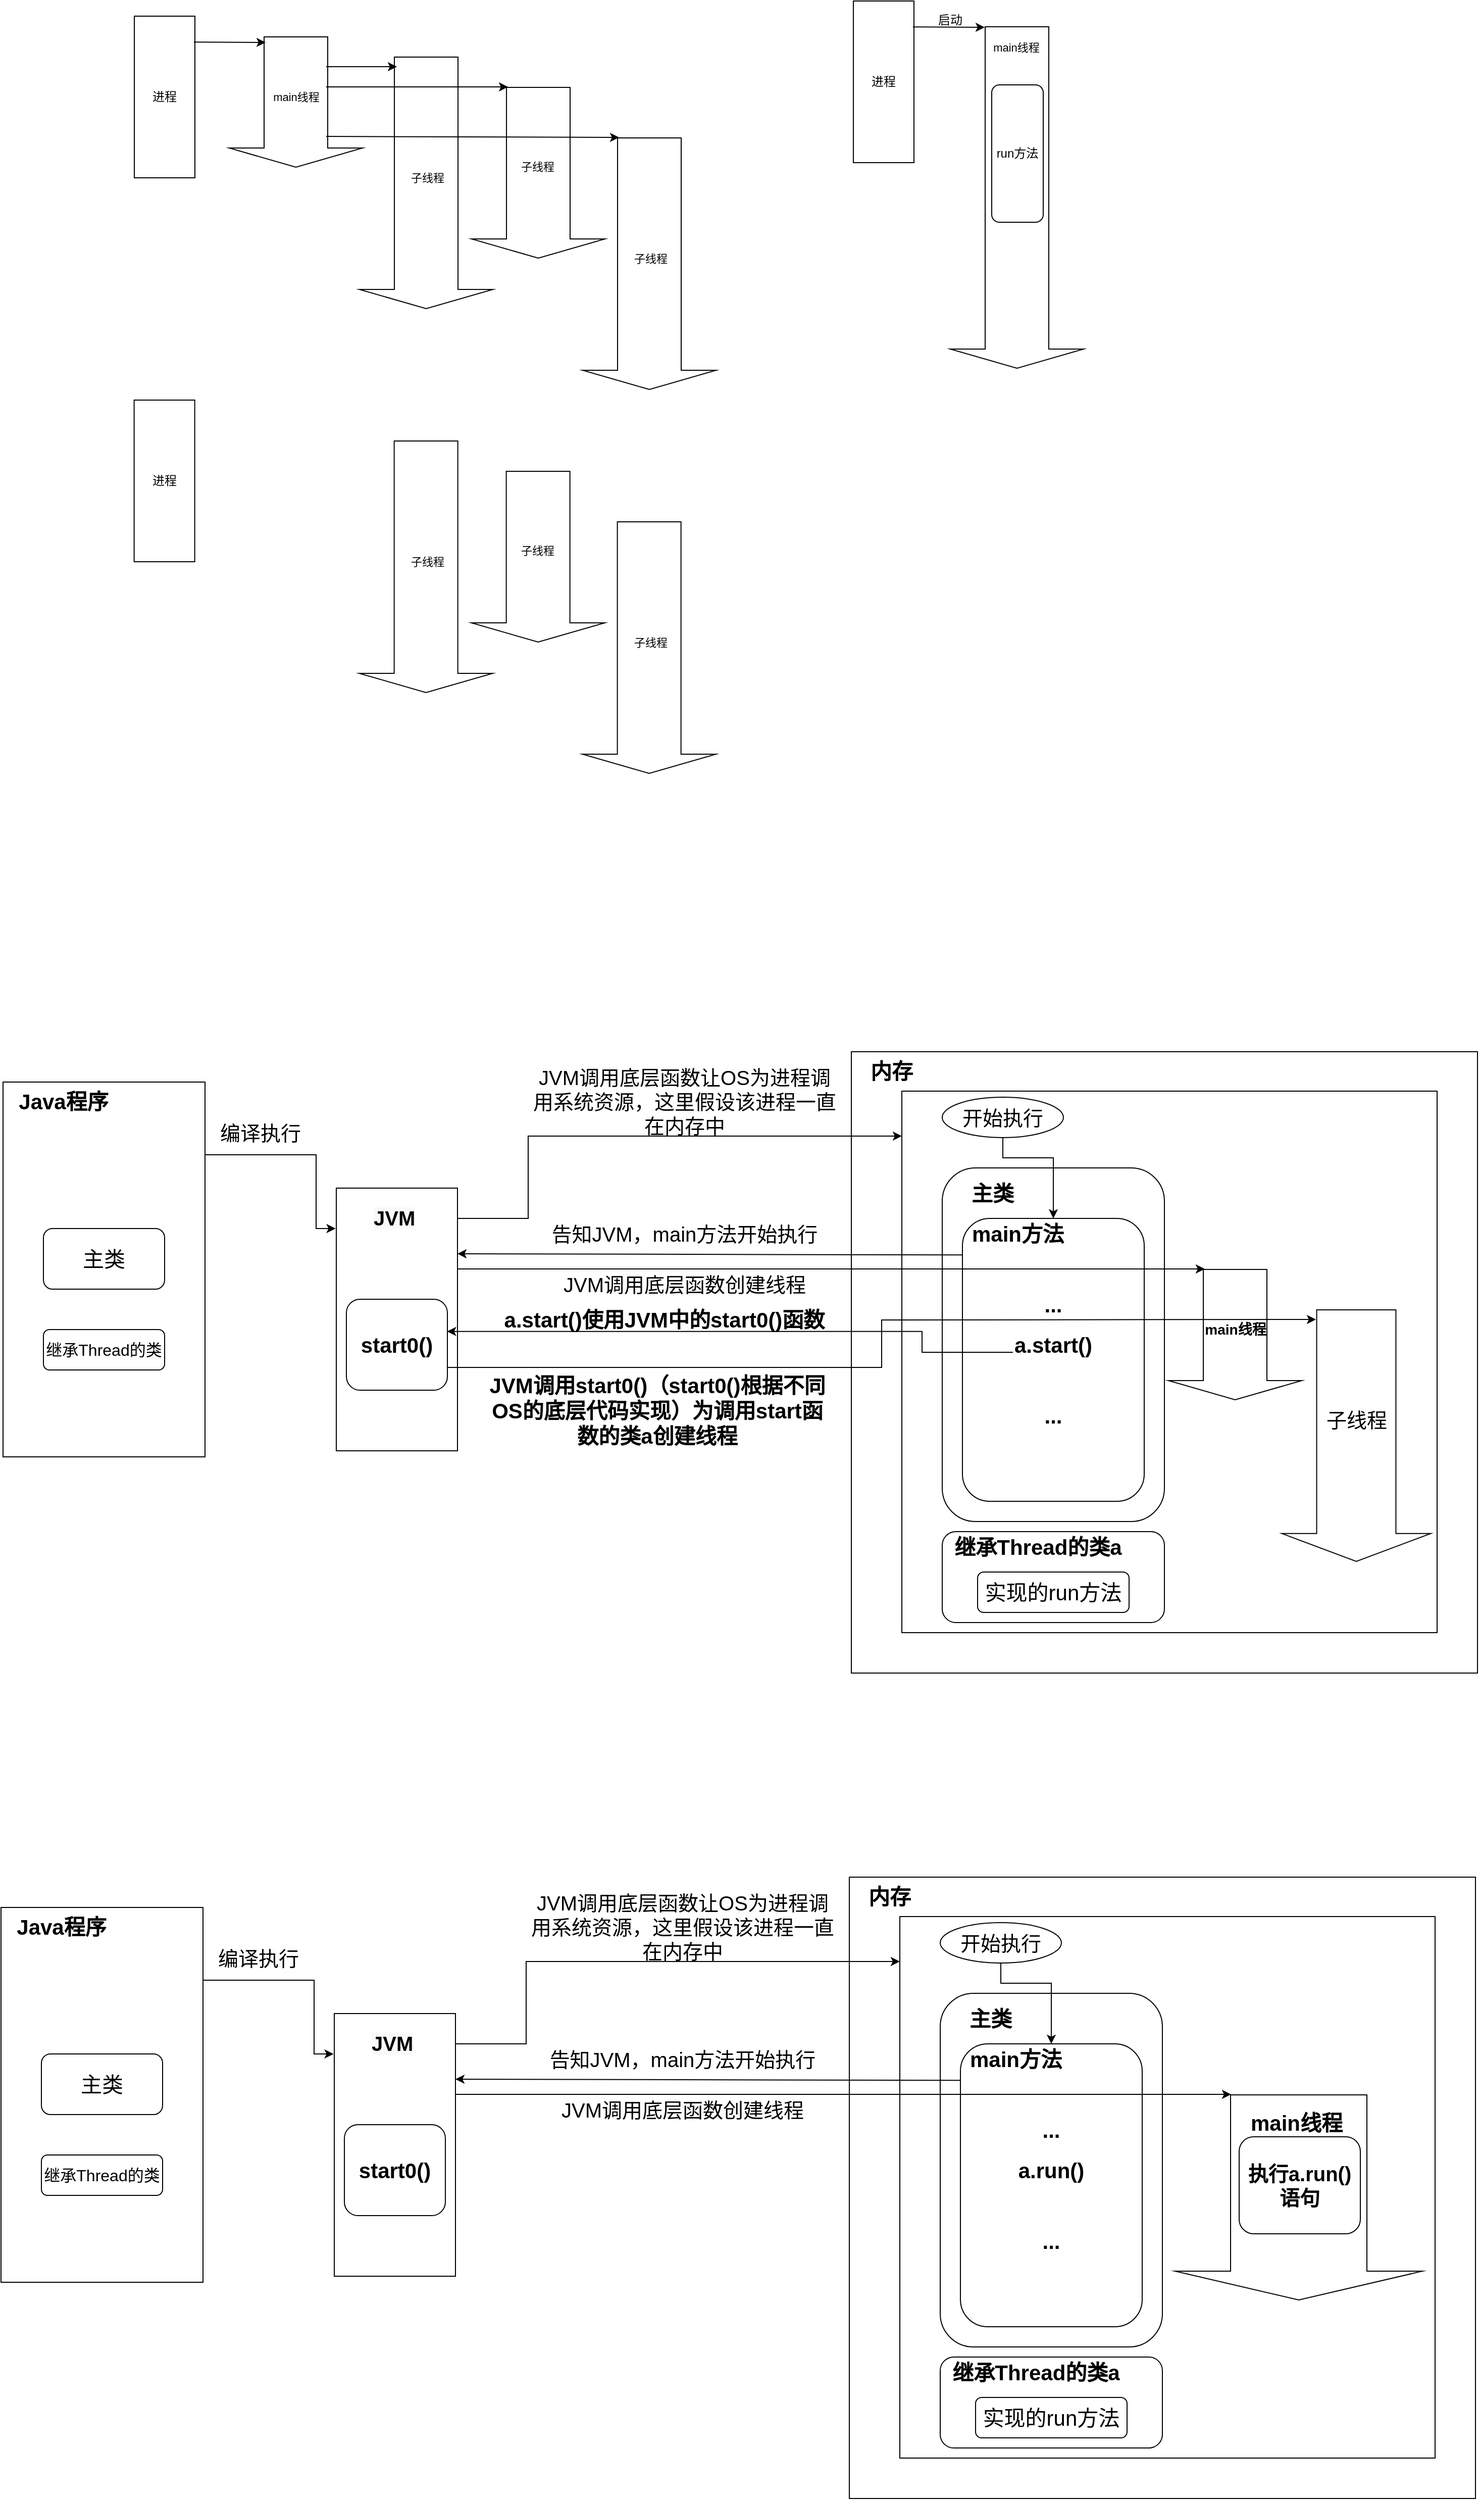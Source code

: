 <mxfile version="20.5.3" type="github">
  <diagram id="oVOBvF3bKzP_bPSG6vSa" name="第 1 页">
    <mxGraphModel dx="1508" dy="663" grid="0" gridSize="10" guides="1" tooltips="1" connect="1" arrows="1" fold="1" page="1" pageScale="1" pageWidth="3300" pageHeight="4681" math="0" shadow="0">
      <root>
        <mxCell id="0" />
        <mxCell id="1" parent="0" />
        <mxCell id="WDRtM0I_3iInOIIH3iHy-63" value="" style="rounded=0;whiteSpace=wrap;html=1;fillColor=none;" vertex="1" parent="1">
          <mxGeometry x="1090" y="1225" width="620" height="615" as="geometry" />
        </mxCell>
        <mxCell id="WDRtM0I_3iInOIIH3iHy-68" value="" style="rounded=0;whiteSpace=wrap;html=1;fillColor=none;" vertex="1" parent="1">
          <mxGeometry x="250" y="1255" width="200" height="371" as="geometry" />
        </mxCell>
        <mxCell id="WDRtM0I_3iInOIIH3iHy-1" value="进程" style="rounded=0;whiteSpace=wrap;html=1;" vertex="1" parent="1">
          <mxGeometry x="380" y="200" width="60" height="160" as="geometry" />
        </mxCell>
        <mxCell id="WDRtM0I_3iInOIIH3iHy-2" value="" style="shape=flexArrow;endArrow=classic;html=1;rounded=0;endWidth=68;endSize=6;width=63;" edge="1" parent="1">
          <mxGeometry width="50" height="50" relative="1" as="geometry">
            <mxPoint x="540" y="220" as="sourcePoint" />
            <mxPoint x="540" y="350" as="targetPoint" />
          </mxGeometry>
        </mxCell>
        <mxCell id="WDRtM0I_3iInOIIH3iHy-5" value="main线程" style="edgeLabel;html=1;align=center;verticalAlign=middle;resizable=0;points=[];" vertex="1" connectable="0" parent="WDRtM0I_3iInOIIH3iHy-2">
          <mxGeometry x="-0.292" y="-7" relative="1" as="geometry">
            <mxPoint x="7" y="14" as="offset" />
          </mxGeometry>
        </mxCell>
        <mxCell id="WDRtM0I_3iInOIIH3iHy-3" value="" style="shape=flexArrow;endArrow=classic;html=1;rounded=0;endWidth=68;endSize=6;width=63;" edge="1" parent="1">
          <mxGeometry width="50" height="50" relative="1" as="geometry">
            <mxPoint x="669" y="240" as="sourcePoint" />
            <mxPoint x="669" y="490" as="targetPoint" />
          </mxGeometry>
        </mxCell>
        <mxCell id="WDRtM0I_3iInOIIH3iHy-6" value="子线程" style="edgeLabel;html=1;align=center;verticalAlign=middle;resizable=0;points=[];" vertex="1" connectable="0" parent="1">
          <mxGeometry x="670" y="360" as="geometry" />
        </mxCell>
        <mxCell id="WDRtM0I_3iInOIIH3iHy-7" value="" style="endArrow=classic;html=1;rounded=0;exitX=0.983;exitY=0.16;exitDx=0;exitDy=0;exitPerimeter=0;" edge="1" parent="1" source="WDRtM0I_3iInOIIH3iHy-1">
          <mxGeometry width="50" height="50" relative="1" as="geometry">
            <mxPoint x="750" y="410" as="sourcePoint" />
            <mxPoint x="510" y="226" as="targetPoint" />
          </mxGeometry>
        </mxCell>
        <mxCell id="WDRtM0I_3iInOIIH3iHy-8" value="" style="endArrow=classic;html=1;rounded=0;exitX=0.983;exitY=0.16;exitDx=0;exitDy=0;exitPerimeter=0;" edge="1" parent="1">
          <mxGeometry width="50" height="50" relative="1" as="geometry">
            <mxPoint x="570" y="250.0" as="sourcePoint" />
            <mxPoint x="640" y="250" as="targetPoint" />
          </mxGeometry>
        </mxCell>
        <mxCell id="WDRtM0I_3iInOIIH3iHy-9" value="" style="shape=flexArrow;endArrow=classic;html=1;rounded=0;endWidth=68;endSize=6;width=63;" edge="1" parent="1">
          <mxGeometry width="50" height="50" relative="1" as="geometry">
            <mxPoint x="780" y="270" as="sourcePoint" />
            <mxPoint x="780" y="440" as="targetPoint" />
          </mxGeometry>
        </mxCell>
        <mxCell id="WDRtM0I_3iInOIIH3iHy-10" value="子线程" style="edgeLabel;html=1;align=center;verticalAlign=middle;resizable=0;points=[];" vertex="1" connectable="0" parent="1">
          <mxGeometry x="780" y="320" as="geometry">
            <mxPoint x="-1" y="29" as="offset" />
          </mxGeometry>
        </mxCell>
        <mxCell id="WDRtM0I_3iInOIIH3iHy-12" value="" style="shape=flexArrow;endArrow=classic;html=1;rounded=0;endWidth=68;endSize=6;width=63;" edge="1" parent="1">
          <mxGeometry width="50" height="50" relative="1" as="geometry">
            <mxPoint x="890" y="320" as="sourcePoint" />
            <mxPoint x="890" y="570" as="targetPoint" />
          </mxGeometry>
        </mxCell>
        <mxCell id="WDRtM0I_3iInOIIH3iHy-13" value="子线程" style="edgeLabel;html=1;align=center;verticalAlign=middle;resizable=0;points=[];" vertex="1" connectable="0" parent="1">
          <mxGeometry x="891" y="440" as="geometry" />
        </mxCell>
        <mxCell id="WDRtM0I_3iInOIIH3iHy-15" value="" style="endArrow=classic;html=1;rounded=0;exitX=0.983;exitY=0.16;exitDx=0;exitDy=0;exitPerimeter=0;" edge="1" parent="1">
          <mxGeometry width="50" height="50" relative="1" as="geometry">
            <mxPoint x="570" y="270" as="sourcePoint" />
            <mxPoint x="750" y="270" as="targetPoint" />
          </mxGeometry>
        </mxCell>
        <mxCell id="WDRtM0I_3iInOIIH3iHy-16" value="" style="endArrow=classic;html=1;rounded=0;exitX=0.983;exitY=0.16;exitDx=0;exitDy=0;exitPerimeter=0;" edge="1" parent="1">
          <mxGeometry width="50" height="50" relative="1" as="geometry">
            <mxPoint x="570" y="319" as="sourcePoint" />
            <mxPoint x="860" y="320" as="targetPoint" />
          </mxGeometry>
        </mxCell>
        <mxCell id="WDRtM0I_3iInOIIH3iHy-17" value="进程" style="rounded=0;whiteSpace=wrap;html=1;" vertex="1" parent="1">
          <mxGeometry x="379.82" y="580" width="60" height="160" as="geometry" />
        </mxCell>
        <mxCell id="WDRtM0I_3iInOIIH3iHy-20" value="" style="shape=flexArrow;endArrow=classic;html=1;rounded=0;endWidth=68;endSize=6;width=63;" edge="1" parent="1">
          <mxGeometry width="50" height="50" relative="1" as="geometry">
            <mxPoint x="668.82" y="620" as="sourcePoint" />
            <mxPoint x="668.82" y="870" as="targetPoint" />
          </mxGeometry>
        </mxCell>
        <mxCell id="WDRtM0I_3iInOIIH3iHy-21" value="子线程" style="edgeLabel;html=1;align=center;verticalAlign=middle;resizable=0;points=[];" vertex="1" connectable="0" parent="1">
          <mxGeometry x="669.82" y="740" as="geometry" />
        </mxCell>
        <mxCell id="WDRtM0I_3iInOIIH3iHy-24" value="" style="shape=flexArrow;endArrow=classic;html=1;rounded=0;endWidth=68;endSize=6;width=63;" edge="1" parent="1">
          <mxGeometry width="50" height="50" relative="1" as="geometry">
            <mxPoint x="779.82" y="650" as="sourcePoint" />
            <mxPoint x="779.82" y="820" as="targetPoint" />
          </mxGeometry>
        </mxCell>
        <mxCell id="WDRtM0I_3iInOIIH3iHy-25" value="子线程" style="edgeLabel;html=1;align=center;verticalAlign=middle;resizable=0;points=[];" vertex="1" connectable="0" parent="1">
          <mxGeometry x="779.82" y="700" as="geometry">
            <mxPoint x="-1" y="29" as="offset" />
          </mxGeometry>
        </mxCell>
        <mxCell id="WDRtM0I_3iInOIIH3iHy-26" value="" style="shape=flexArrow;endArrow=classic;html=1;rounded=0;endWidth=68;endSize=6;width=63;" edge="1" parent="1">
          <mxGeometry width="50" height="50" relative="1" as="geometry">
            <mxPoint x="889.82" y="700" as="sourcePoint" />
            <mxPoint x="889.82" y="950" as="targetPoint" />
          </mxGeometry>
        </mxCell>
        <mxCell id="WDRtM0I_3iInOIIH3iHy-27" value="子线程" style="edgeLabel;html=1;align=center;verticalAlign=middle;resizable=0;points=[];" vertex="1" connectable="0" parent="1">
          <mxGeometry x="890.82" y="820" as="geometry" />
        </mxCell>
        <mxCell id="WDRtM0I_3iInOIIH3iHy-31" value="进程" style="rounded=0;whiteSpace=wrap;html=1;" vertex="1" parent="1">
          <mxGeometry x="1092" y="185" width="60" height="160" as="geometry" />
        </mxCell>
        <mxCell id="WDRtM0I_3iInOIIH3iHy-32" value="" style="shape=flexArrow;endArrow=classic;html=1;rounded=0;endWidth=68;endSize=6;width=63;" edge="1" parent="1">
          <mxGeometry width="50" height="50" relative="1" as="geometry">
            <mxPoint x="1254" y="210" as="sourcePoint" />
            <mxPoint x="1254" y="549" as="targetPoint" />
          </mxGeometry>
        </mxCell>
        <mxCell id="WDRtM0I_3iInOIIH3iHy-33" value="main线程" style="edgeLabel;html=1;align=center;verticalAlign=middle;resizable=0;points=[];" vertex="1" connectable="0" parent="WDRtM0I_3iInOIIH3iHy-32">
          <mxGeometry x="-0.292" y="-7" relative="1" as="geometry">
            <mxPoint x="6" y="-99" as="offset" />
          </mxGeometry>
        </mxCell>
        <mxCell id="WDRtM0I_3iInOIIH3iHy-34" value="" style="endArrow=classic;html=1;rounded=0;exitX=0.983;exitY=0.16;exitDx=0;exitDy=0;exitPerimeter=0;" edge="1" parent="1" source="WDRtM0I_3iInOIIH3iHy-31">
          <mxGeometry width="50" height="50" relative="1" as="geometry">
            <mxPoint x="1462" y="395" as="sourcePoint" />
            <mxPoint x="1222" y="211" as="targetPoint" />
          </mxGeometry>
        </mxCell>
        <mxCell id="WDRtM0I_3iInOIIH3iHy-35" value="启动" style="text;html=1;strokeColor=none;fillColor=none;align=center;verticalAlign=middle;whiteSpace=wrap;rounded=0;" vertex="1" parent="1">
          <mxGeometry x="1173" y="189" width="30" height="30" as="geometry" />
        </mxCell>
        <mxCell id="WDRtM0I_3iInOIIH3iHy-40" value="run方法" style="rounded=1;whiteSpace=wrap;html=1;" vertex="1" parent="1">
          <mxGeometry x="1229" y="268" width="51" height="136" as="geometry" />
        </mxCell>
        <mxCell id="WDRtM0I_3iInOIIH3iHy-64" value="" style="rounded=0;whiteSpace=wrap;html=1;fillColor=default;" vertex="1" parent="1">
          <mxGeometry x="1140" y="1264" width="530" height="536" as="geometry" />
        </mxCell>
        <mxCell id="WDRtM0I_3iInOIIH3iHy-69" value="&lt;font style=&quot;font-size: 20px;&quot;&gt;JVM调用底层函数让OS为进程调用系统资源，这里假设该进程一直在内存中&lt;/font&gt;" style="text;html=1;strokeColor=none;fillColor=none;align=center;verticalAlign=middle;whiteSpace=wrap;rounded=0;" vertex="1" parent="1">
          <mxGeometry x="770" y="1239" width="310" height="70" as="geometry" />
        </mxCell>
        <mxCell id="WDRtM0I_3iInOIIH3iHy-70" value="&lt;font style=&quot;font-size: 16px;&quot;&gt;继承Thread的类&lt;/font&gt;" style="rounded=1;whiteSpace=wrap;html=1;" vertex="1" parent="1">
          <mxGeometry x="290" y="1500" width="120" height="40" as="geometry" />
        </mxCell>
        <mxCell id="WDRtM0I_3iInOIIH3iHy-71" value="&lt;font style=&quot;font-size: 21px;&quot;&gt;主类&lt;/font&gt;" style="rounded=1;whiteSpace=wrap;html=1;" vertex="1" parent="1">
          <mxGeometry x="290" y="1400" width="120" height="60" as="geometry" />
        </mxCell>
        <mxCell id="WDRtM0I_3iInOIIH3iHy-74" value="&lt;b&gt;&lt;font style=&quot;font-size: 21px;&quot;&gt;内存&lt;/font&gt;&lt;/b&gt;" style="text;html=1;strokeColor=none;fillColor=none;align=center;verticalAlign=middle;whiteSpace=wrap;rounded=0;" vertex="1" parent="1">
          <mxGeometry x="1100" y="1229" width="60" height="30" as="geometry" />
        </mxCell>
        <mxCell id="WDRtM0I_3iInOIIH3iHy-75" value="&lt;b&gt;&lt;font style=&quot;font-size: 21px;&quot;&gt;Java程序&lt;/font&gt;&lt;/b&gt;" style="text;html=1;strokeColor=none;fillColor=none;align=center;verticalAlign=middle;whiteSpace=wrap;rounded=0;" vertex="1" parent="1">
          <mxGeometry x="260" y="1259" width="100" height="30" as="geometry" />
        </mxCell>
        <mxCell id="WDRtM0I_3iInOIIH3iHy-93" style="edgeStyle=orthogonalEdgeStyle;rounded=0;orthogonalLoop=1;jettySize=auto;html=1;exitX=1;exitY=0.25;exitDx=0;exitDy=0;entryX=0;entryY=0.083;entryDx=0;entryDy=0;entryPerimeter=0;fontSize=20;" edge="1" parent="1" source="WDRtM0I_3iInOIIH3iHy-78" target="WDRtM0I_3iInOIIH3iHy-64">
          <mxGeometry relative="1" as="geometry">
            <Array as="points">
              <mxPoint x="770" y="1390" />
              <mxPoint x="770" y="1308" />
            </Array>
          </mxGeometry>
        </mxCell>
        <mxCell id="WDRtM0I_3iInOIIH3iHy-78" value="" style="rounded=0;whiteSpace=wrap;html=1;fontSize=20;" vertex="1" parent="1">
          <mxGeometry x="580" y="1360" width="120" height="260" as="geometry" />
        </mxCell>
        <mxCell id="WDRtM0I_3iInOIIH3iHy-79" value="" style="endArrow=classic;html=1;rounded=0;fontSize=20;entryX=-0.006;entryY=0.154;entryDx=0;entryDy=0;entryPerimeter=0;" edge="1" parent="1" target="WDRtM0I_3iInOIIH3iHy-78">
          <mxGeometry width="50" height="50" relative="1" as="geometry">
            <mxPoint x="450" y="1327" as="sourcePoint" />
            <mxPoint x="570" y="1390" as="targetPoint" />
            <Array as="points">
              <mxPoint x="560" y="1327" />
              <mxPoint x="560" y="1400" />
            </Array>
          </mxGeometry>
        </mxCell>
        <mxCell id="WDRtM0I_3iInOIIH3iHy-81" value="编译执行" style="text;html=1;strokeColor=none;fillColor=none;align=center;verticalAlign=middle;whiteSpace=wrap;rounded=0;fontSize=20;" vertex="1" parent="1">
          <mxGeometry x="460" y="1290" width="90" height="30" as="geometry" />
        </mxCell>
        <mxCell id="WDRtM0I_3iInOIIH3iHy-85" value="" style="rounded=1;whiteSpace=wrap;html=1;" vertex="1" parent="1">
          <mxGeometry x="1180" y="1340" width="220" height="350" as="geometry" />
        </mxCell>
        <mxCell id="WDRtM0I_3iInOIIH3iHy-86" value="" style="rounded=1;whiteSpace=wrap;html=1;" vertex="1" parent="1">
          <mxGeometry x="1180" y="1700" width="220" height="90" as="geometry" />
        </mxCell>
        <mxCell id="WDRtM0I_3iInOIIH3iHy-88" style="edgeStyle=orthogonalEdgeStyle;rounded=0;orthogonalLoop=1;jettySize=auto;html=1;fontSize=20;entryX=0.855;entryY=0;entryDx=0;entryDy=0;entryPerimeter=0;" edge="1" parent="1" source="WDRtM0I_3iInOIIH3iHy-87" target="WDRtM0I_3iInOIIH3iHy-92">
          <mxGeometry relative="1" as="geometry">
            <Array as="points">
              <mxPoint x="1240" y="1330" />
              <mxPoint x="1290" y="1330" />
            </Array>
          </mxGeometry>
        </mxCell>
        <mxCell id="WDRtM0I_3iInOIIH3iHy-87" value="开始执行" style="ellipse;whiteSpace=wrap;html=1;fontSize=20;" vertex="1" parent="1">
          <mxGeometry x="1180" y="1270" width="120" height="40" as="geometry" />
        </mxCell>
        <mxCell id="WDRtM0I_3iInOIIH3iHy-89" value="" style="endArrow=classic;html=1;rounded=0;fontSize=20;exitX=0;exitY=0.129;exitDx=0;exitDy=0;exitPerimeter=0;" edge="1" parent="1" source="WDRtM0I_3iInOIIH3iHy-91">
          <mxGeometry width="50" height="50" relative="1" as="geometry">
            <mxPoint x="1190" y="1425" as="sourcePoint" />
            <mxPoint x="700" y="1425" as="targetPoint" />
          </mxGeometry>
        </mxCell>
        <mxCell id="WDRtM0I_3iInOIIH3iHy-90" value="&lt;b&gt;&lt;font style=&quot;font-size: 21px;&quot;&gt;主类&lt;/font&gt;&lt;/b&gt;" style="text;html=1;strokeColor=none;fillColor=none;align=center;verticalAlign=middle;whiteSpace=wrap;rounded=0;" vertex="1" parent="1">
          <mxGeometry x="1180" y="1350" width="100" height="30" as="geometry" />
        </mxCell>
        <mxCell id="WDRtM0I_3iInOIIH3iHy-91" value="" style="rounded=1;whiteSpace=wrap;html=1;fontSize=20;" vertex="1" parent="1">
          <mxGeometry x="1200" y="1390" width="180" height="280" as="geometry" />
        </mxCell>
        <mxCell id="WDRtM0I_3iInOIIH3iHy-92" value="&lt;span style=&quot;font-size: 21px;&quot;&gt;&lt;b&gt;main方法&lt;/b&gt;&lt;/span&gt;" style="text;html=1;strokeColor=none;fillColor=none;align=center;verticalAlign=middle;whiteSpace=wrap;rounded=0;" vertex="1" parent="1">
          <mxGeometry x="1204.5" y="1390" width="100" height="30" as="geometry" />
        </mxCell>
        <mxCell id="WDRtM0I_3iInOIIH3iHy-94" value="告知JVM，main方法开始执行" style="text;html=1;strokeColor=none;fillColor=none;align=center;verticalAlign=middle;whiteSpace=wrap;rounded=0;fontSize=20;" vertex="1" parent="1">
          <mxGeometry x="790" y="1390" width="270" height="30" as="geometry" />
        </mxCell>
        <mxCell id="WDRtM0I_3iInOIIH3iHy-95" value="" style="endArrow=classic;html=1;rounded=0;fontSize=20;" edge="1" parent="1">
          <mxGeometry width="50" height="50" relative="1" as="geometry">
            <mxPoint x="700" y="1440" as="sourcePoint" />
            <mxPoint x="1440" y="1440" as="targetPoint" />
          </mxGeometry>
        </mxCell>
        <mxCell id="WDRtM0I_3iInOIIH3iHy-96" value="" style="shape=flexArrow;endArrow=classic;html=1;rounded=0;endWidth=68;endSize=6;width=63;" edge="1" parent="1">
          <mxGeometry width="50" height="50" relative="1" as="geometry">
            <mxPoint x="1470" y="1440" as="sourcePoint" />
            <mxPoint x="1470" y="1570" as="targetPoint" />
          </mxGeometry>
        </mxCell>
        <mxCell id="WDRtM0I_3iInOIIH3iHy-97" value="&lt;font style=&quot;font-size: 14px;&quot;&gt;&lt;b&gt;main线程&lt;/b&gt;&lt;/font&gt;" style="edgeLabel;html=1;align=center;verticalAlign=middle;resizable=0;points=[];" vertex="1" connectable="0" parent="WDRtM0I_3iInOIIH3iHy-96">
          <mxGeometry x="-0.292" y="-7" relative="1" as="geometry">
            <mxPoint x="7" y="14" as="offset" />
          </mxGeometry>
        </mxCell>
        <mxCell id="WDRtM0I_3iInOIIH3iHy-99" value="JVM调用底层函数创建线程" style="text;html=1;strokeColor=none;fillColor=none;align=center;verticalAlign=middle;whiteSpace=wrap;rounded=0;fontSize=20;" vertex="1" parent="1">
          <mxGeometry x="790" y="1440" width="270" height="30" as="geometry" />
        </mxCell>
        <mxCell id="WDRtM0I_3iInOIIH3iHy-100" value="&lt;font style=&quot;font-size: 21px;&quot;&gt;继承Thread的类a&lt;/font&gt;" style="text;html=1;strokeColor=none;fillColor=none;align=center;verticalAlign=middle;whiteSpace=wrap;rounded=0;fontStyle=1" vertex="1" parent="1">
          <mxGeometry x="1190" y="1700" width="170" height="30" as="geometry" />
        </mxCell>
        <mxCell id="WDRtM0I_3iInOIIH3iHy-101" value="实现的run方法" style="rounded=1;whiteSpace=wrap;html=1;fontSize=21;" vertex="1" parent="1">
          <mxGeometry x="1215" y="1740" width="150" height="40" as="geometry" />
        </mxCell>
        <mxCell id="WDRtM0I_3iInOIIH3iHy-110" style="edgeStyle=orthogonalEdgeStyle;rounded=0;orthogonalLoop=1;jettySize=auto;html=1;exitX=0;exitY=0.75;exitDx=0;exitDy=0;entryX=0.997;entryY=0.354;entryDx=0;entryDy=0;fontSize=21;entryPerimeter=0;" edge="1" parent="1" source="WDRtM0I_3iInOIIH3iHy-102" target="WDRtM0I_3iInOIIH3iHy-107">
          <mxGeometry relative="1" as="geometry">
            <Array as="points">
              <mxPoint x="1160" y="1522" />
              <mxPoint x="1160" y="1502" />
            </Array>
          </mxGeometry>
        </mxCell>
        <mxCell id="WDRtM0I_3iInOIIH3iHy-102" value="&lt;b&gt;a.start()&lt;/b&gt;" style="text;html=1;strokeColor=none;fillColor=none;align=center;verticalAlign=middle;whiteSpace=wrap;rounded=0;fontSize=21;" vertex="1" parent="1">
          <mxGeometry x="1250" y="1500" width="80" height="30" as="geometry" />
        </mxCell>
        <mxCell id="WDRtM0I_3iInOIIH3iHy-103" value="&lt;b&gt;...&lt;/b&gt;" style="text;html=1;strokeColor=none;fillColor=none;align=center;verticalAlign=middle;whiteSpace=wrap;rounded=0;fontSize=21;" vertex="1" parent="1">
          <mxGeometry x="1250" y="1460" width="80" height="30" as="geometry" />
        </mxCell>
        <mxCell id="WDRtM0I_3iInOIIH3iHy-104" value="&lt;b&gt;...&lt;/b&gt;" style="text;html=1;strokeColor=none;fillColor=none;align=center;verticalAlign=middle;whiteSpace=wrap;rounded=0;fontSize=21;" vertex="1" parent="1">
          <mxGeometry x="1250" y="1570" width="80" height="30" as="geometry" />
        </mxCell>
        <mxCell id="WDRtM0I_3iInOIIH3iHy-105" value="&lt;b style=&quot;color: rgb(0, 0, 0); font-family: Helvetica; font-size: 20px; font-style: normal; font-variant-ligatures: normal; font-variant-caps: normal; letter-spacing: normal; orphans: 2; text-align: center; text-indent: 0px; text-transform: none; widows: 2; word-spacing: 0px; -webkit-text-stroke-width: 0px; background-color: rgb(248, 249, 250); text-decoration-thickness: initial; text-decoration-style: initial; text-decoration-color: initial;&quot;&gt;JVM&lt;/b&gt;" style="text;whiteSpace=wrap;html=1;fontSize=21;" vertex="1" parent="1">
          <mxGeometry x="615" y="1370" width="50" height="30" as="geometry" />
        </mxCell>
        <mxCell id="WDRtM0I_3iInOIIH3iHy-112" style="edgeStyle=orthogonalEdgeStyle;rounded=0;orthogonalLoop=1;jettySize=auto;html=1;exitX=1;exitY=0.75;exitDx=0;exitDy=0;fontSize=21;" edge="1" parent="1" source="WDRtM0I_3iInOIIH3iHy-107">
          <mxGeometry relative="1" as="geometry">
            <mxPoint x="1550" y="1490" as="targetPoint" />
          </mxGeometry>
        </mxCell>
        <mxCell id="WDRtM0I_3iInOIIH3iHy-107" value="&lt;b&gt;start0()&lt;/b&gt;" style="rounded=1;whiteSpace=wrap;html=1;fontSize=21;" vertex="1" parent="1">
          <mxGeometry x="590" y="1470" width="100" height="90" as="geometry" />
        </mxCell>
        <mxCell id="WDRtM0I_3iInOIIH3iHy-109" value="&lt;b&gt;a.start()使用JVM中的start0()函数&lt;/b&gt;" style="text;html=1;strokeColor=none;fillColor=none;align=center;verticalAlign=middle;whiteSpace=wrap;rounded=0;fontSize=21;" vertex="1" parent="1">
          <mxGeometry x="740" y="1475" width="330" height="30" as="geometry" />
        </mxCell>
        <mxCell id="WDRtM0I_3iInOIIH3iHy-113" value="" style="shape=flexArrow;endArrow=classic;html=1;rounded=0;endWidth=68;endSize=8.877;width=78.462;" edge="1" parent="1">
          <mxGeometry width="50" height="50" relative="1" as="geometry">
            <mxPoint x="1590" y="1480" as="sourcePoint" />
            <mxPoint x="1590" y="1730" as="targetPoint" />
          </mxGeometry>
        </mxCell>
        <mxCell id="WDRtM0I_3iInOIIH3iHy-115" value="&lt;font style=&quot;font-size: 20px;&quot;&gt;子线程&lt;/font&gt;" style="edgeLabel;html=1;align=center;verticalAlign=middle;resizable=0;points=[];fontSize=21;" vertex="1" connectable="0" parent="WDRtM0I_3iInOIIH3iHy-113">
          <mxGeometry x="-0.127" y="-3" relative="1" as="geometry">
            <mxPoint x="3" as="offset" />
          </mxGeometry>
        </mxCell>
        <mxCell id="WDRtM0I_3iInOIIH3iHy-116" value="&lt;b&gt;JVM调用start0()（&lt;/b&gt;&lt;b&gt;start0()根据不同OS的底层代码实现&lt;/b&gt;&lt;b&gt;）为调用start函数的类a创建线程&lt;/b&gt;" style="text;html=1;strokeColor=none;fillColor=none;align=center;verticalAlign=middle;whiteSpace=wrap;rounded=0;fontSize=21;" vertex="1" parent="1">
          <mxGeometry x="725.82" y="1530" width="344.18" height="100" as="geometry" />
        </mxCell>
        <mxCell id="WDRtM0I_3iInOIIH3iHy-117" value="" style="rounded=0;whiteSpace=wrap;html=1;fillColor=none;" vertex="1" parent="1">
          <mxGeometry x="1088" y="2042" width="620" height="615" as="geometry" />
        </mxCell>
        <mxCell id="WDRtM0I_3iInOIIH3iHy-118" value="" style="rounded=0;whiteSpace=wrap;html=1;fillColor=none;" vertex="1" parent="1">
          <mxGeometry x="248" y="2072" width="200" height="371" as="geometry" />
        </mxCell>
        <mxCell id="WDRtM0I_3iInOIIH3iHy-119" value="" style="rounded=0;whiteSpace=wrap;html=1;fillColor=default;" vertex="1" parent="1">
          <mxGeometry x="1138" y="2081" width="530" height="536" as="geometry" />
        </mxCell>
        <mxCell id="WDRtM0I_3iInOIIH3iHy-120" value="&lt;font style=&quot;font-size: 20px;&quot;&gt;JVM调用底层函数让OS为进程调用系统资源，这里假设该进程一直在内存中&lt;/font&gt;" style="text;html=1;strokeColor=none;fillColor=none;align=center;verticalAlign=middle;whiteSpace=wrap;rounded=0;" vertex="1" parent="1">
          <mxGeometry x="768" y="2056" width="310" height="70" as="geometry" />
        </mxCell>
        <mxCell id="WDRtM0I_3iInOIIH3iHy-121" value="&lt;font style=&quot;font-size: 16px;&quot;&gt;继承Thread的类&lt;/font&gt;" style="rounded=1;whiteSpace=wrap;html=1;" vertex="1" parent="1">
          <mxGeometry x="288" y="2317" width="120" height="40" as="geometry" />
        </mxCell>
        <mxCell id="WDRtM0I_3iInOIIH3iHy-122" value="&lt;font style=&quot;font-size: 21px;&quot;&gt;主类&lt;/font&gt;" style="rounded=1;whiteSpace=wrap;html=1;" vertex="1" parent="1">
          <mxGeometry x="288" y="2217" width="120" height="60" as="geometry" />
        </mxCell>
        <mxCell id="WDRtM0I_3iInOIIH3iHy-123" value="&lt;b&gt;&lt;font style=&quot;font-size: 21px;&quot;&gt;内存&lt;/font&gt;&lt;/b&gt;" style="text;html=1;strokeColor=none;fillColor=none;align=center;verticalAlign=middle;whiteSpace=wrap;rounded=0;" vertex="1" parent="1">
          <mxGeometry x="1098" y="2046" width="60" height="30" as="geometry" />
        </mxCell>
        <mxCell id="WDRtM0I_3iInOIIH3iHy-124" value="&lt;b&gt;&lt;font style=&quot;font-size: 21px;&quot;&gt;Java程序&lt;/font&gt;&lt;/b&gt;" style="text;html=1;strokeColor=none;fillColor=none;align=center;verticalAlign=middle;whiteSpace=wrap;rounded=0;" vertex="1" parent="1">
          <mxGeometry x="258" y="2076" width="100" height="30" as="geometry" />
        </mxCell>
        <mxCell id="WDRtM0I_3iInOIIH3iHy-125" style="edgeStyle=orthogonalEdgeStyle;rounded=0;orthogonalLoop=1;jettySize=auto;html=1;exitX=1;exitY=0.25;exitDx=0;exitDy=0;entryX=0;entryY=0.083;entryDx=0;entryDy=0;entryPerimeter=0;fontSize=20;" edge="1" parent="1" source="WDRtM0I_3iInOIIH3iHy-126" target="WDRtM0I_3iInOIIH3iHy-119">
          <mxGeometry relative="1" as="geometry">
            <Array as="points">
              <mxPoint x="768" y="2207" />
              <mxPoint x="768" y="2125" />
            </Array>
          </mxGeometry>
        </mxCell>
        <mxCell id="WDRtM0I_3iInOIIH3iHy-126" value="" style="rounded=0;whiteSpace=wrap;html=1;fontSize=20;" vertex="1" parent="1">
          <mxGeometry x="578" y="2177" width="120" height="260" as="geometry" />
        </mxCell>
        <mxCell id="WDRtM0I_3iInOIIH3iHy-127" value="" style="endArrow=classic;html=1;rounded=0;fontSize=20;entryX=-0.006;entryY=0.154;entryDx=0;entryDy=0;entryPerimeter=0;" edge="1" parent="1" target="WDRtM0I_3iInOIIH3iHy-126">
          <mxGeometry width="50" height="50" relative="1" as="geometry">
            <mxPoint x="448" y="2144" as="sourcePoint" />
            <mxPoint x="568" y="2207" as="targetPoint" />
            <Array as="points">
              <mxPoint x="558" y="2144" />
              <mxPoint x="558" y="2217" />
            </Array>
          </mxGeometry>
        </mxCell>
        <mxCell id="WDRtM0I_3iInOIIH3iHy-128" value="编译执行" style="text;html=1;strokeColor=none;fillColor=none;align=center;verticalAlign=middle;whiteSpace=wrap;rounded=0;fontSize=20;" vertex="1" parent="1">
          <mxGeometry x="458" y="2107" width="90" height="30" as="geometry" />
        </mxCell>
        <mxCell id="WDRtM0I_3iInOIIH3iHy-129" value="" style="rounded=1;whiteSpace=wrap;html=1;" vertex="1" parent="1">
          <mxGeometry x="1178" y="2157" width="220" height="350" as="geometry" />
        </mxCell>
        <mxCell id="WDRtM0I_3iInOIIH3iHy-130" value="" style="rounded=1;whiteSpace=wrap;html=1;" vertex="1" parent="1">
          <mxGeometry x="1178" y="2517" width="220" height="90" as="geometry" />
        </mxCell>
        <mxCell id="WDRtM0I_3iInOIIH3iHy-131" style="edgeStyle=orthogonalEdgeStyle;rounded=0;orthogonalLoop=1;jettySize=auto;html=1;fontSize=20;entryX=0.855;entryY=0;entryDx=0;entryDy=0;entryPerimeter=0;" edge="1" parent="1" source="WDRtM0I_3iInOIIH3iHy-132" target="WDRtM0I_3iInOIIH3iHy-136">
          <mxGeometry relative="1" as="geometry">
            <Array as="points">
              <mxPoint x="1238" y="2147" />
              <mxPoint x="1288" y="2147" />
            </Array>
          </mxGeometry>
        </mxCell>
        <mxCell id="WDRtM0I_3iInOIIH3iHy-132" value="开始执行" style="ellipse;whiteSpace=wrap;html=1;fontSize=20;" vertex="1" parent="1">
          <mxGeometry x="1178" y="2087" width="120" height="40" as="geometry" />
        </mxCell>
        <mxCell id="WDRtM0I_3iInOIIH3iHy-133" value="" style="endArrow=classic;html=1;rounded=0;fontSize=20;exitX=0;exitY=0.129;exitDx=0;exitDy=0;exitPerimeter=0;" edge="1" parent="1" source="WDRtM0I_3iInOIIH3iHy-135">
          <mxGeometry width="50" height="50" relative="1" as="geometry">
            <mxPoint x="1188" y="2242" as="sourcePoint" />
            <mxPoint x="698" y="2242" as="targetPoint" />
          </mxGeometry>
        </mxCell>
        <mxCell id="WDRtM0I_3iInOIIH3iHy-134" value="&lt;b&gt;&lt;font style=&quot;font-size: 21px;&quot;&gt;主类&lt;/font&gt;&lt;/b&gt;" style="text;html=1;strokeColor=none;fillColor=none;align=center;verticalAlign=middle;whiteSpace=wrap;rounded=0;" vertex="1" parent="1">
          <mxGeometry x="1178" y="2167" width="100" height="30" as="geometry" />
        </mxCell>
        <mxCell id="WDRtM0I_3iInOIIH3iHy-135" value="" style="rounded=1;whiteSpace=wrap;html=1;fontSize=20;" vertex="1" parent="1">
          <mxGeometry x="1198" y="2207" width="180" height="280" as="geometry" />
        </mxCell>
        <mxCell id="WDRtM0I_3iInOIIH3iHy-136" value="&lt;b style=&quot;font-size: 21px;&quot;&gt;main方法&lt;/b&gt;" style="text;html=1;strokeColor=none;fillColor=none;align=center;verticalAlign=middle;whiteSpace=wrap;rounded=0;" vertex="1" parent="1">
          <mxGeometry x="1202.5" y="2207" width="100" height="30" as="geometry" />
        </mxCell>
        <mxCell id="WDRtM0I_3iInOIIH3iHy-137" value="告知JVM，main方法开始执行" style="text;html=1;strokeColor=none;fillColor=none;align=center;verticalAlign=middle;whiteSpace=wrap;rounded=0;fontSize=20;" vertex="1" parent="1">
          <mxGeometry x="788" y="2207" width="270" height="30" as="geometry" />
        </mxCell>
        <mxCell id="WDRtM0I_3iInOIIH3iHy-138" value="" style="endArrow=classic;html=1;rounded=0;fontSize=20;" edge="1" parent="1">
          <mxGeometry width="50" height="50" relative="1" as="geometry">
            <mxPoint x="698" y="2257" as="sourcePoint" />
            <mxPoint x="1466" y="2257" as="targetPoint" />
          </mxGeometry>
        </mxCell>
        <mxCell id="WDRtM0I_3iInOIIH3iHy-139" value="" style="shape=flexArrow;endArrow=classic;html=1;rounded=0;endWidth=108.75;endSize=9.162;width=135;" edge="1" parent="1">
          <mxGeometry width="50" height="50" relative="1" as="geometry">
            <mxPoint x="1533" y="2257" as="sourcePoint" />
            <mxPoint x="1533" y="2461" as="targetPoint" />
          </mxGeometry>
        </mxCell>
        <mxCell id="WDRtM0I_3iInOIIH3iHy-141" value="JVM调用底层函数创建线程" style="text;html=1;strokeColor=none;fillColor=none;align=center;verticalAlign=middle;whiteSpace=wrap;rounded=0;fontSize=20;" vertex="1" parent="1">
          <mxGeometry x="788" y="2257" width="270" height="30" as="geometry" />
        </mxCell>
        <mxCell id="WDRtM0I_3iInOIIH3iHy-142" value="&lt;font style=&quot;font-size: 21px;&quot;&gt;继承Thread的类a&lt;/font&gt;" style="text;html=1;strokeColor=none;fillColor=none;align=center;verticalAlign=middle;whiteSpace=wrap;rounded=0;fontStyle=1" vertex="1" parent="1">
          <mxGeometry x="1188" y="2517" width="170" height="30" as="geometry" />
        </mxCell>
        <mxCell id="WDRtM0I_3iInOIIH3iHy-143" value="实现的run方法" style="rounded=1;whiteSpace=wrap;html=1;fontSize=21;" vertex="1" parent="1">
          <mxGeometry x="1213" y="2557" width="150" height="40" as="geometry" />
        </mxCell>
        <mxCell id="WDRtM0I_3iInOIIH3iHy-145" value="&lt;b&gt;a.run()&lt;/b&gt;" style="text;html=1;strokeColor=none;fillColor=none;align=center;verticalAlign=middle;whiteSpace=wrap;rounded=0;fontSize=21;" vertex="1" parent="1">
          <mxGeometry x="1248" y="2317" width="80" height="30" as="geometry" />
        </mxCell>
        <mxCell id="WDRtM0I_3iInOIIH3iHy-146" value="&lt;b&gt;...&lt;/b&gt;" style="text;html=1;strokeColor=none;fillColor=none;align=center;verticalAlign=middle;whiteSpace=wrap;rounded=0;fontSize=21;" vertex="1" parent="1">
          <mxGeometry x="1248" y="2277" width="80" height="30" as="geometry" />
        </mxCell>
        <mxCell id="WDRtM0I_3iInOIIH3iHy-147" value="&lt;b&gt;...&lt;/b&gt;" style="text;html=1;strokeColor=none;fillColor=none;align=center;verticalAlign=middle;whiteSpace=wrap;rounded=0;fontSize=21;" vertex="1" parent="1">
          <mxGeometry x="1248" y="2387" width="80" height="30" as="geometry" />
        </mxCell>
        <mxCell id="WDRtM0I_3iInOIIH3iHy-148" value="&lt;b style=&quot;color: rgb(0, 0, 0); font-family: Helvetica; font-size: 20px; font-style: normal; font-variant-ligatures: normal; font-variant-caps: normal; letter-spacing: normal; orphans: 2; text-align: center; text-indent: 0px; text-transform: none; widows: 2; word-spacing: 0px; -webkit-text-stroke-width: 0px; background-color: rgb(248, 249, 250); text-decoration-thickness: initial; text-decoration-style: initial; text-decoration-color: initial;&quot;&gt;JVM&lt;/b&gt;" style="text;whiteSpace=wrap;html=1;fontSize=21;" vertex="1" parent="1">
          <mxGeometry x="613" y="2187" width="50" height="30" as="geometry" />
        </mxCell>
        <mxCell id="WDRtM0I_3iInOIIH3iHy-150" value="&lt;b&gt;start0()&lt;/b&gt;" style="rounded=1;whiteSpace=wrap;html=1;fontSize=21;" vertex="1" parent="1">
          <mxGeometry x="588" y="2287" width="100" height="90" as="geometry" />
        </mxCell>
        <mxCell id="WDRtM0I_3iInOIIH3iHy-156" value="&lt;b style=&quot;font-size: 21px;&quot;&gt;main线程&lt;/b&gt;" style="text;html=1;strokeColor=none;fillColor=none;align=center;verticalAlign=middle;whiteSpace=wrap;rounded=0;" vertex="1" parent="1">
          <mxGeometry x="1481" y="2270" width="100" height="30" as="geometry" />
        </mxCell>
        <mxCell id="WDRtM0I_3iInOIIH3iHy-157" value="&lt;font style=&quot;font-size: 20px;&quot;&gt;&lt;b&gt;执行a.run()语句&lt;/b&gt;&lt;/font&gt;" style="rounded=1;whiteSpace=wrap;html=1;fontSize=16;fillColor=default;" vertex="1" parent="1">
          <mxGeometry x="1474" y="2299" width="120" height="96" as="geometry" />
        </mxCell>
      </root>
    </mxGraphModel>
  </diagram>
</mxfile>
